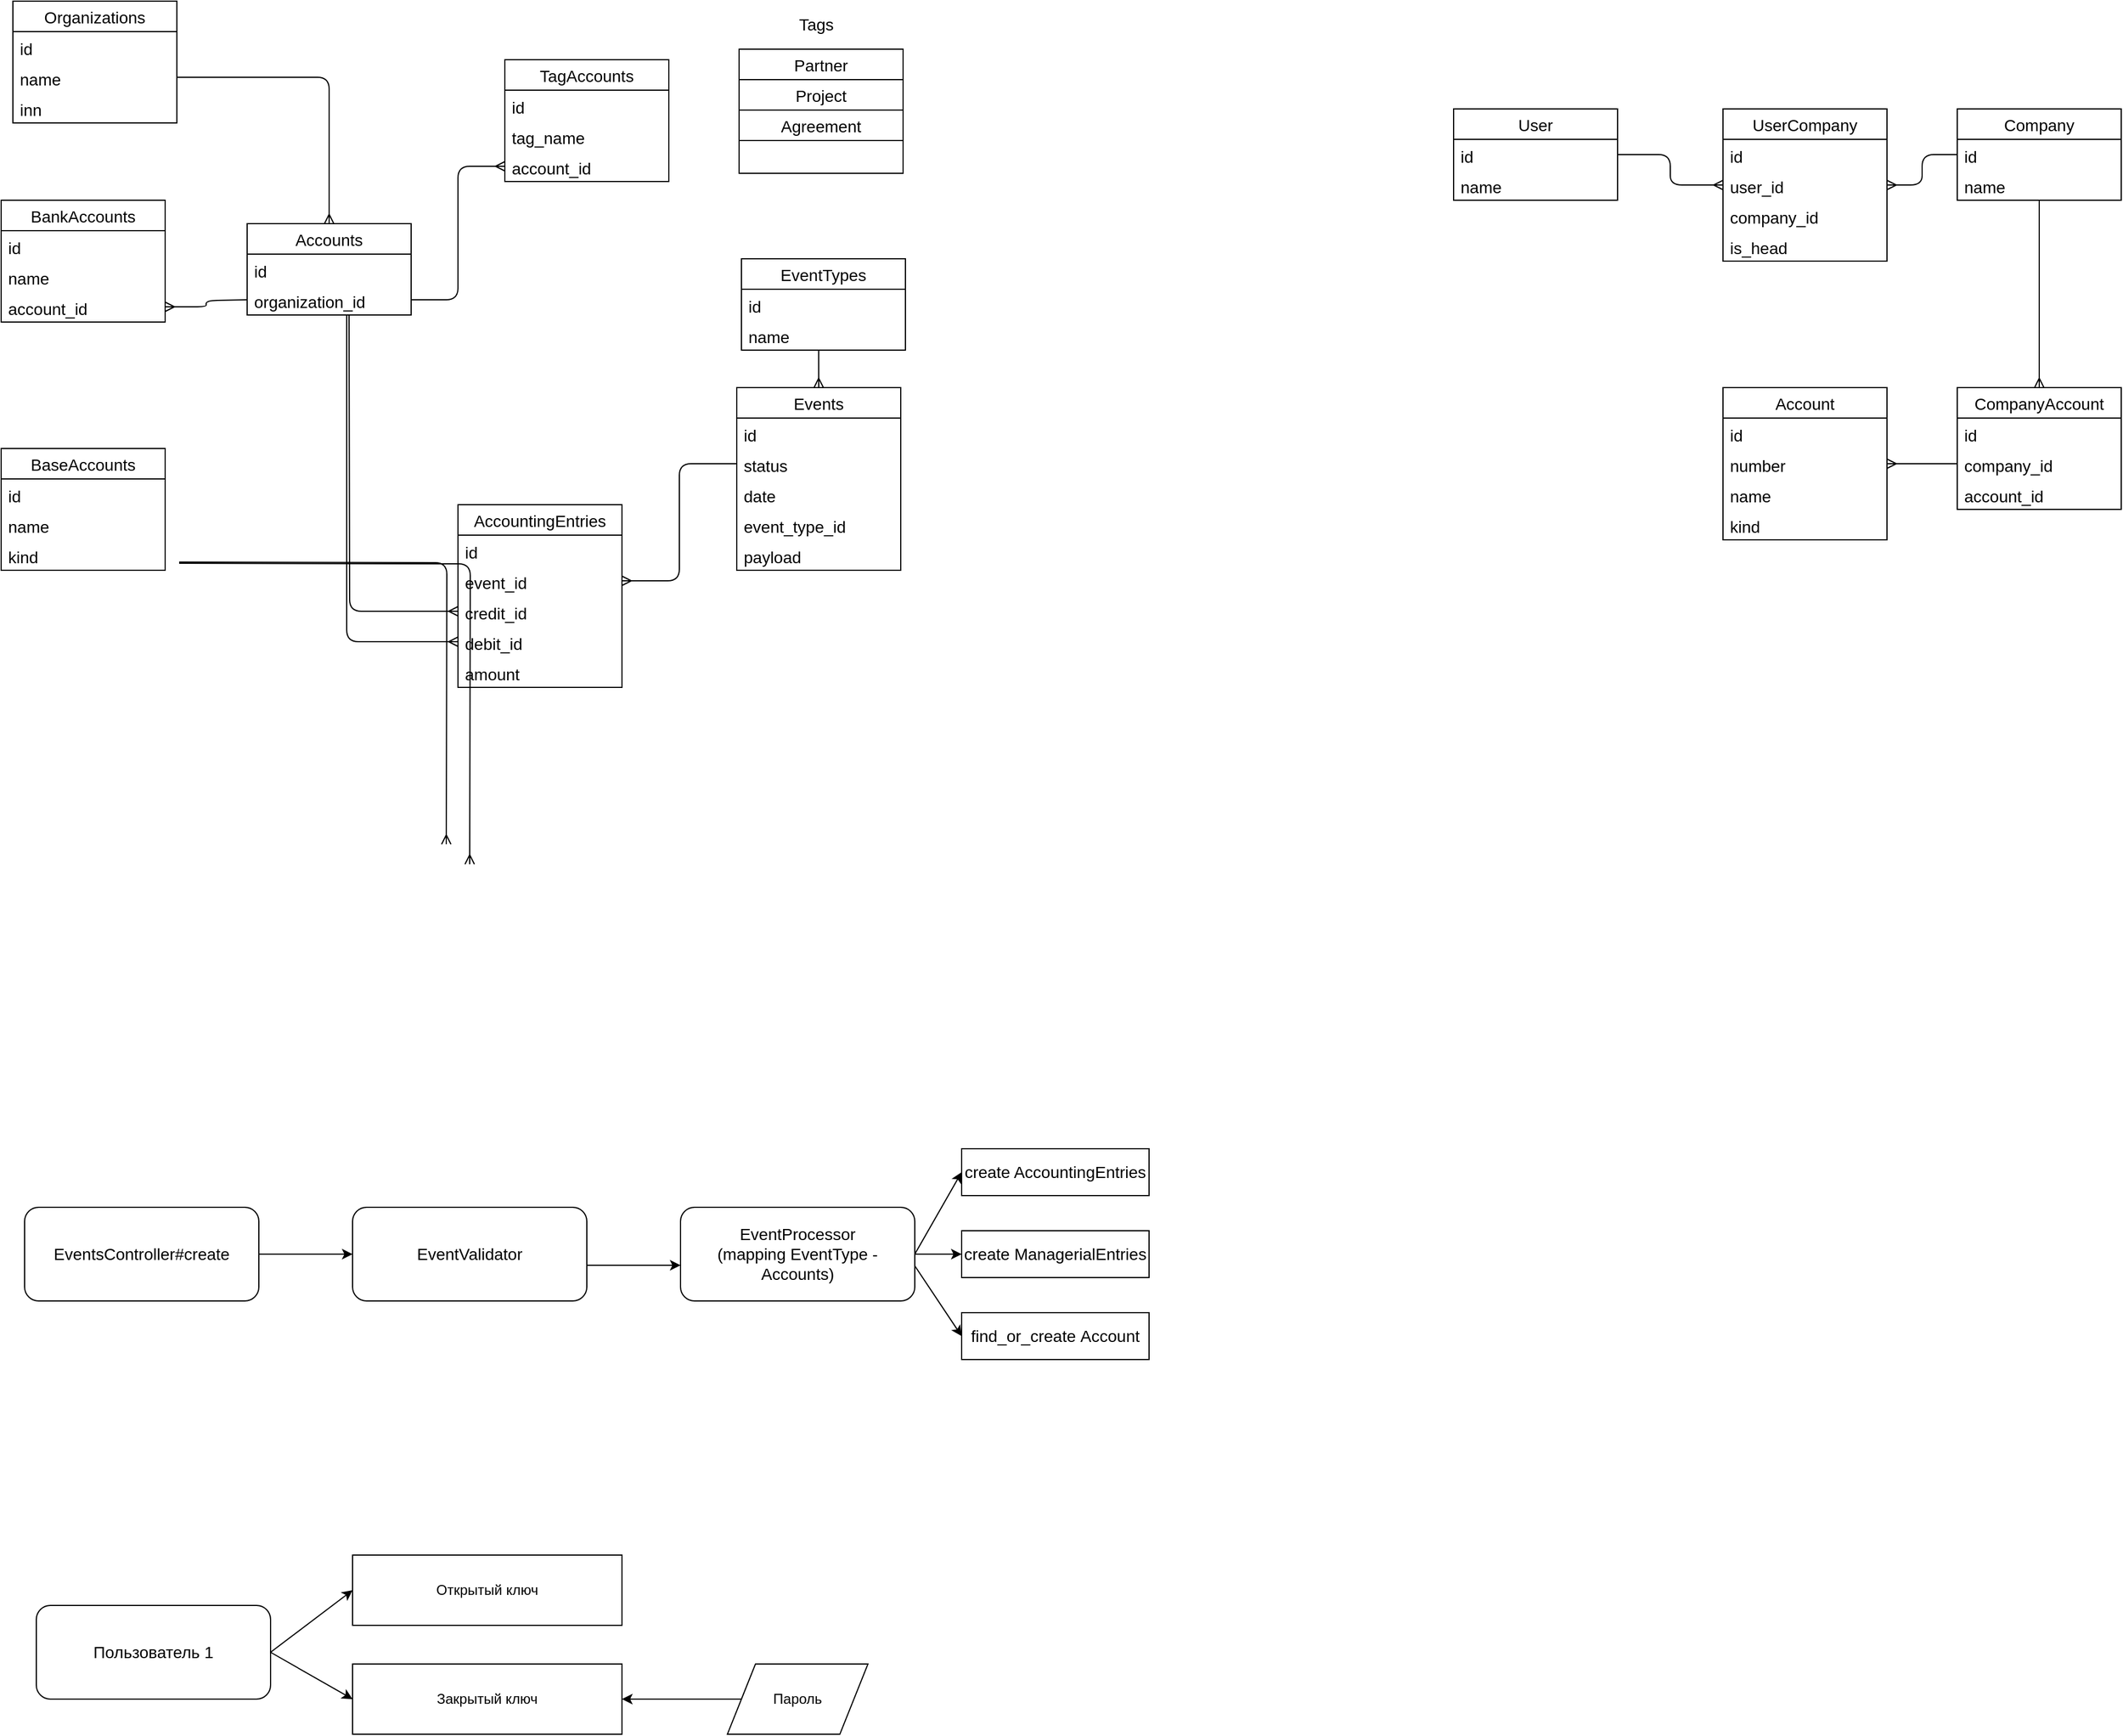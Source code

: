 <mxfile version="13.3.0" type="github">
  <diagram name="Page-1" id="9f46799a-70d6-7492-0946-bef42562c5a5">
    <mxGraphModel dx="438" dy="543" grid="1" gridSize="10" guides="1" tooltips="1" connect="1" arrows="1" fold="1" page="1" pageScale="1" pageWidth="1100" pageHeight="850" background="#ffffff" math="0" shadow="0">
      <root>
        <mxCell id="0" />
        <mxCell id="1" parent="0" />
        <mxCell id="e2F7vwqkQ3G3IU7HkBEM-15" value="" style="endArrow=ERmany;html=1;endFill=0;entryX=0.5;entryY=0;entryDx=0;entryDy=0;edgeStyle=orthogonalEdgeStyle;exitX=1;exitY=0.5;exitDx=0;exitDy=0;" parent="1" source="e2F7vwqkQ3G3IU7HkBEM-13" target="e2F7vwqkQ3G3IU7HkBEM-5" edge="1">
          <mxGeometry width="50" height="50" relative="1" as="geometry">
            <mxPoint x="40" y="230" as="sourcePoint" />
            <mxPoint x="220" y="130" as="targetPoint" />
          </mxGeometry>
        </mxCell>
        <mxCell id="e2F7vwqkQ3G3IU7HkBEM-26" value="" style="endArrow=ERmany;html=1;endFill=0;entryX=0.5;entryY=0;entryDx=0;entryDy=0;edgeStyle=orthogonalEdgeStyle;exitX=0.471;exitY=0.962;exitDx=0;exitDy=0;exitPerimeter=0;" parent="1" source="e2F7vwqkQ3G3IU7HkBEM-19" target="e2F7vwqkQ3G3IU7HkBEM-21" edge="1">
          <mxGeometry width="50" height="50" relative="1" as="geometry">
            <mxPoint x="702" y="174" as="sourcePoint" />
            <mxPoint x="232" y="114" as="targetPoint" />
          </mxGeometry>
        </mxCell>
        <mxCell id="e2F7vwqkQ3G3IU7HkBEM-27" value="AccountingEntries" style="swimlane;fontStyle=0;childLayout=stackLayout;horizontal=1;startSize=26;fillColor=#ffffff;horizontalStack=0;resizeParent=1;resizeParentMax=0;resizeLast=0;collapsible=1;marginBottom=0;swimlaneFillColor=#ffffff;fontSize=14;" parent="1" vertex="1">
          <mxGeometry x="410" y="440" width="140" height="156" as="geometry">
            <mxRectangle x="200" y="110" width="80" height="26" as="alternateBounds" />
          </mxGeometry>
        </mxCell>
        <mxCell id="e2F7vwqkQ3G3IU7HkBEM-28" value="id" style="text;strokeColor=none;fillColor=none;align=left;verticalAlign=top;spacingLeft=4;spacingRight=4;overflow=hidden;rotatable=0;points=[[0,0.5],[1,0.5]];portConstraint=eastwest;fontSize=14;" parent="e2F7vwqkQ3G3IU7HkBEM-27" vertex="1">
          <mxGeometry y="26" width="140" height="26" as="geometry" />
        </mxCell>
        <mxCell id="e2F7vwqkQ3G3IU7HkBEM-32" value="event_id" style="text;strokeColor=none;fillColor=none;align=left;verticalAlign=top;spacingLeft=4;spacingRight=4;overflow=hidden;rotatable=0;points=[[0,0.5],[1,0.5]];portConstraint=eastwest;fontSize=14;" parent="e2F7vwqkQ3G3IU7HkBEM-27" vertex="1">
          <mxGeometry y="52" width="140" height="26" as="geometry" />
        </mxCell>
        <mxCell id="e2F7vwqkQ3G3IU7HkBEM-30" value="credit_id" style="text;strokeColor=none;fillColor=none;align=left;verticalAlign=top;spacingLeft=4;spacingRight=4;overflow=hidden;rotatable=0;points=[[0,0.5],[1,0.5]];portConstraint=eastwest;fontSize=14;" parent="e2F7vwqkQ3G3IU7HkBEM-27" vertex="1">
          <mxGeometry y="78" width="140" height="26" as="geometry" />
        </mxCell>
        <mxCell id="e2F7vwqkQ3G3IU7HkBEM-31" value="debit_id" style="text;strokeColor=none;fillColor=none;align=left;verticalAlign=top;spacingLeft=4;spacingRight=4;overflow=hidden;rotatable=0;points=[[0,0.5],[1,0.5]];portConstraint=eastwest;fontSize=14;" parent="e2F7vwqkQ3G3IU7HkBEM-27" vertex="1">
          <mxGeometry y="104" width="140" height="26" as="geometry" />
        </mxCell>
        <mxCell id="e2F7vwqkQ3G3IU7HkBEM-67" value="amount" style="text;strokeColor=none;fillColor=none;align=left;verticalAlign=top;spacingLeft=4;spacingRight=4;overflow=hidden;rotatable=0;points=[[0,0.5],[1,0.5]];portConstraint=eastwest;fontSize=14;" parent="e2F7vwqkQ3G3IU7HkBEM-27" vertex="1">
          <mxGeometry y="130" width="140" height="26" as="geometry" />
        </mxCell>
        <mxCell id="e2F7vwqkQ3G3IU7HkBEM-33" value="" style="endArrow=ERmany;html=1;endFill=0;edgeStyle=orthogonalEdgeStyle;exitX=0;exitY=0.5;exitDx=0;exitDy=0;entryX=1;entryY=0.5;entryDx=0;entryDy=0;" parent="1" source="e2F7vwqkQ3G3IU7HkBEM-23" target="e2F7vwqkQ3G3IU7HkBEM-32" edge="1">
          <mxGeometry width="50" height="50" relative="1" as="geometry">
            <mxPoint x="775.94" y="391.012" as="sourcePoint" />
            <mxPoint x="580" y="500" as="targetPoint" />
          </mxGeometry>
        </mxCell>
        <mxCell id="e2F7vwqkQ3G3IU7HkBEM-34" value="" style="endArrow=ERmany;html=1;endFill=0;edgeStyle=orthogonalEdgeStyle;entryX=0;entryY=0.5;entryDx=0;entryDy=0;" parent="1" target="e2F7vwqkQ3G3IU7HkBEM-30" edge="1">
          <mxGeometry width="50" height="50" relative="1" as="geometry">
            <mxPoint x="317" y="278" as="sourcePoint" />
            <mxPoint x="560" y="539" as="targetPoint" />
          </mxGeometry>
        </mxCell>
        <mxCell id="e2F7vwqkQ3G3IU7HkBEM-35" value="" style="endArrow=ERmany;html=1;endFill=0;edgeStyle=orthogonalEdgeStyle;entryX=0;entryY=0.5;entryDx=0;entryDy=0;" parent="1" source="e2F7vwqkQ3G3IU7HkBEM-10" target="e2F7vwqkQ3G3IU7HkBEM-31" edge="1">
          <mxGeometry width="50" height="50" relative="1" as="geometry">
            <mxPoint x="250" y="410" as="sourcePoint" />
            <mxPoint x="420" y="565" as="targetPoint" />
            <Array as="points">
              <mxPoint x="315" y="557" />
            </Array>
          </mxGeometry>
        </mxCell>
        <mxCell id="e2F7vwqkQ3G3IU7HkBEM-43" value="" style="endArrow=ERmany;html=1;endFill=0;edgeStyle=orthogonalEdgeStyle;exitX=0.514;exitY=0.962;exitDx=0;exitDy=0;exitPerimeter=0;entryX=0;entryY=0.5;entryDx=0;entryDy=0;" parent="1" edge="1">
          <mxGeometry width="50" height="50" relative="1" as="geometry">
            <mxPoint x="171.96" y="489.012" as="sourcePoint" />
            <mxPoint x="400" y="730" as="targetPoint" />
          </mxGeometry>
        </mxCell>
        <mxCell id="e2F7vwqkQ3G3IU7HkBEM-44" value="" style="endArrow=ERmany;html=1;endFill=0;edgeStyle=orthogonalEdgeStyle;exitX=0.514;exitY=1;exitDx=0;exitDy=0;exitPerimeter=0;entryX=0;entryY=0.5;entryDx=0;entryDy=0;" parent="1" edge="1">
          <mxGeometry width="50" height="50" relative="1" as="geometry">
            <mxPoint x="171.96" y="490" as="sourcePoint" />
            <mxPoint x="420" y="747" as="targetPoint" />
          </mxGeometry>
        </mxCell>
        <mxCell id="e2F7vwqkQ3G3IU7HkBEM-11" value="Organizations" style="swimlane;fontStyle=0;childLayout=stackLayout;horizontal=1;startSize=26;fillColor=#ffffff;horizontalStack=0;resizeParent=1;resizeParentMax=0;resizeLast=0;collapsible=1;marginBottom=0;swimlaneFillColor=#ffffff;fontSize=14;" parent="1" vertex="1">
          <mxGeometry x="30" y="10" width="140" height="104" as="geometry">
            <mxRectangle x="200" y="110" width="80" height="26" as="alternateBounds" />
          </mxGeometry>
        </mxCell>
        <mxCell id="e2F7vwqkQ3G3IU7HkBEM-12" value="id" style="text;strokeColor=none;fillColor=none;align=left;verticalAlign=top;spacingLeft=4;spacingRight=4;overflow=hidden;rotatable=0;points=[[0,0.5],[1,0.5]];portConstraint=eastwest;fontSize=14;" parent="e2F7vwqkQ3G3IU7HkBEM-11" vertex="1">
          <mxGeometry y="26" width="140" height="26" as="geometry" />
        </mxCell>
        <mxCell id="e2F7vwqkQ3G3IU7HkBEM-13" value="name" style="text;strokeColor=none;fillColor=none;align=left;verticalAlign=top;spacingLeft=4;spacingRight=4;overflow=hidden;rotatable=0;points=[[0,0.5],[1,0.5]];portConstraint=eastwest;fontSize=14;" parent="e2F7vwqkQ3G3IU7HkBEM-11" vertex="1">
          <mxGeometry y="52" width="140" height="26" as="geometry" />
        </mxCell>
        <mxCell id="e2F7vwqkQ3G3IU7HkBEM-14" value="inn" style="text;strokeColor=none;fillColor=none;align=left;verticalAlign=top;spacingLeft=4;spacingRight=4;overflow=hidden;rotatable=0;points=[[0,0.5],[1,0.5]];portConstraint=eastwest;fontSize=14;" parent="e2F7vwqkQ3G3IU7HkBEM-11" vertex="1">
          <mxGeometry y="78" width="140" height="26" as="geometry" />
        </mxCell>
        <mxCell id="e2F7vwqkQ3G3IU7HkBEM-56" value="BankAccounts" style="swimlane;fontStyle=0;childLayout=stackLayout;horizontal=1;startSize=26;fillColor=#ffffff;horizontalStack=0;resizeParent=1;resizeParentMax=0;resizeLast=0;collapsible=1;marginBottom=0;swimlaneFillColor=#ffffff;fontSize=14;" parent="1" vertex="1">
          <mxGeometry x="20" y="180" width="140" height="104" as="geometry">
            <mxRectangle x="200" y="200" width="80" height="26" as="alternateBounds" />
          </mxGeometry>
        </mxCell>
        <mxCell id="e2F7vwqkQ3G3IU7HkBEM-57" value="id" style="text;strokeColor=none;fillColor=none;align=left;verticalAlign=top;spacingLeft=4;spacingRight=4;overflow=hidden;rotatable=0;points=[[0,0.5],[1,0.5]];portConstraint=eastwest;fontSize=14;" parent="e2F7vwqkQ3G3IU7HkBEM-56" vertex="1">
          <mxGeometry y="26" width="140" height="26" as="geometry" />
        </mxCell>
        <mxCell id="e2F7vwqkQ3G3IU7HkBEM-58" value="name" style="text;strokeColor=none;fillColor=none;align=left;verticalAlign=top;spacingLeft=4;spacingRight=4;overflow=hidden;rotatable=0;points=[[0,0.5],[1,0.5]];portConstraint=eastwest;fontSize=14;" parent="e2F7vwqkQ3G3IU7HkBEM-56" vertex="1">
          <mxGeometry y="52" width="140" height="26" as="geometry" />
        </mxCell>
        <mxCell id="e2F7vwqkQ3G3IU7HkBEM-59" value="account_id" style="text;strokeColor=none;fillColor=none;align=left;verticalAlign=top;spacingLeft=4;spacingRight=4;overflow=hidden;rotatable=0;points=[[0,0.5],[1,0.5]];portConstraint=eastwest;fontSize=14;" parent="e2F7vwqkQ3G3IU7HkBEM-56" vertex="1">
          <mxGeometry y="78" width="140" height="26" as="geometry" />
        </mxCell>
        <mxCell id="e2F7vwqkQ3G3IU7HkBEM-5" value="Accounts" style="swimlane;fontStyle=0;childLayout=stackLayout;horizontal=1;startSize=26;fillColor=#ffffff;horizontalStack=0;resizeParent=1;resizeParentMax=0;resizeLast=0;collapsible=1;marginBottom=0;swimlaneFillColor=#ffffff;fontSize=14;" parent="1" vertex="1">
          <mxGeometry x="230" y="200" width="140" height="78" as="geometry">
            <mxRectangle x="200" y="200" width="80" height="26" as="alternateBounds" />
          </mxGeometry>
        </mxCell>
        <mxCell id="e2F7vwqkQ3G3IU7HkBEM-8" value="id" style="text;strokeColor=none;fillColor=none;align=left;verticalAlign=top;spacingLeft=4;spacingRight=4;overflow=hidden;rotatable=0;points=[[0,0.5],[1,0.5]];portConstraint=eastwest;fontSize=14;" parent="e2F7vwqkQ3G3IU7HkBEM-5" vertex="1">
          <mxGeometry y="26" width="140" height="26" as="geometry" />
        </mxCell>
        <mxCell id="e2F7vwqkQ3G3IU7HkBEM-10" value="organization_id" style="text;strokeColor=none;fillColor=none;align=left;verticalAlign=top;spacingLeft=4;spacingRight=4;overflow=hidden;rotatable=0;points=[[0,0.5],[1,0.5]];portConstraint=eastwest;fontSize=14;" parent="e2F7vwqkQ3G3IU7HkBEM-5" vertex="1">
          <mxGeometry y="52" width="140" height="26" as="geometry" />
        </mxCell>
        <mxCell id="e2F7vwqkQ3G3IU7HkBEM-70" value="TagAccounts" style="swimlane;fontStyle=0;childLayout=stackLayout;horizontal=1;startSize=26;fillColor=#ffffff;horizontalStack=0;resizeParent=1;resizeParentMax=0;resizeLast=0;collapsible=1;marginBottom=0;swimlaneFillColor=#ffffff;fontSize=14;" parent="1" vertex="1">
          <mxGeometry x="450" y="60" width="140" height="104" as="geometry">
            <mxRectangle x="200" y="200" width="80" height="26" as="alternateBounds" />
          </mxGeometry>
        </mxCell>
        <mxCell id="e2F7vwqkQ3G3IU7HkBEM-71" value="id" style="text;strokeColor=none;fillColor=none;align=left;verticalAlign=top;spacingLeft=4;spacingRight=4;overflow=hidden;rotatable=0;points=[[0,0.5],[1,0.5]];portConstraint=eastwest;fontSize=14;" parent="e2F7vwqkQ3G3IU7HkBEM-70" vertex="1">
          <mxGeometry y="26" width="140" height="26" as="geometry" />
        </mxCell>
        <mxCell id="e2F7vwqkQ3G3IU7HkBEM-72" value="tag_name" style="text;strokeColor=none;fillColor=none;align=left;verticalAlign=top;spacingLeft=4;spacingRight=4;overflow=hidden;rotatable=0;points=[[0,0.5],[1,0.5]];portConstraint=eastwest;fontSize=14;" parent="e2F7vwqkQ3G3IU7HkBEM-70" vertex="1">
          <mxGeometry y="52" width="140" height="26" as="geometry" />
        </mxCell>
        <mxCell id="e2F7vwqkQ3G3IU7HkBEM-75" value="account_id" style="text;strokeColor=none;fillColor=none;align=left;verticalAlign=top;spacingLeft=4;spacingRight=4;overflow=hidden;rotatable=0;points=[[0,0.5],[1,0.5]];portConstraint=eastwest;fontSize=14;" parent="e2F7vwqkQ3G3IU7HkBEM-70" vertex="1">
          <mxGeometry y="78" width="140" height="26" as="geometry" />
        </mxCell>
        <mxCell id="bCxZbBtF5jadTz3_KmkX-8" value="User" style="swimlane;fontStyle=0;childLayout=stackLayout;horizontal=1;startSize=26;fillColor=#ffffff;horizontalStack=0;resizeParent=1;resizeParentMax=0;resizeLast=0;collapsible=1;marginBottom=0;swimlaneFillColor=#ffffff;fontSize=14;" vertex="1" parent="1">
          <mxGeometry x="1260" y="102" width="140" height="78" as="geometry">
            <mxRectangle x="200" y="110" width="80" height="26" as="alternateBounds" />
          </mxGeometry>
        </mxCell>
        <mxCell id="bCxZbBtF5jadTz3_KmkX-13" value="id" style="text;strokeColor=none;fillColor=none;align=left;verticalAlign=top;spacingLeft=4;spacingRight=4;overflow=hidden;rotatable=0;points=[[0,0.5],[1,0.5]];portConstraint=eastwest;fontSize=14;" vertex="1" parent="bCxZbBtF5jadTz3_KmkX-8">
          <mxGeometry y="26" width="140" height="26" as="geometry" />
        </mxCell>
        <mxCell id="bCxZbBtF5jadTz3_KmkX-14" value="name" style="text;strokeColor=none;fillColor=none;align=left;verticalAlign=top;spacingLeft=4;spacingRight=4;overflow=hidden;rotatable=0;points=[[0,0.5],[1,0.5]];portConstraint=eastwest;fontSize=14;" vertex="1" parent="bCxZbBtF5jadTz3_KmkX-8">
          <mxGeometry y="52" width="140" height="26" as="geometry" />
        </mxCell>
        <mxCell id="bCxZbBtF5jadTz3_KmkX-11" value="Company" style="swimlane;fontStyle=0;childLayout=stackLayout;horizontal=1;startSize=26;fillColor=#ffffff;horizontalStack=0;resizeParent=1;resizeParentMax=0;resizeLast=0;collapsible=1;marginBottom=0;swimlaneFillColor=#ffffff;fontSize=14;" vertex="1" parent="1">
          <mxGeometry x="1690" y="102" width="140" height="78" as="geometry">
            <mxRectangle x="200" y="110" width="80" height="26" as="alternateBounds" />
          </mxGeometry>
        </mxCell>
        <mxCell id="bCxZbBtF5jadTz3_KmkX-19" value="id" style="text;strokeColor=none;fillColor=none;align=left;verticalAlign=top;spacingLeft=4;spacingRight=4;overflow=hidden;rotatable=0;points=[[0,0.5],[1,0.5]];portConstraint=eastwest;fontSize=14;" vertex="1" parent="bCxZbBtF5jadTz3_KmkX-11">
          <mxGeometry y="26" width="140" height="26" as="geometry" />
        </mxCell>
        <mxCell id="bCxZbBtF5jadTz3_KmkX-20" value="name" style="text;strokeColor=none;fillColor=none;align=left;verticalAlign=top;spacingLeft=4;spacingRight=4;overflow=hidden;rotatable=0;points=[[0,0.5],[1,0.5]];portConstraint=eastwest;fontSize=14;" vertex="1" parent="bCxZbBtF5jadTz3_KmkX-11">
          <mxGeometry y="52" width="140" height="26" as="geometry" />
        </mxCell>
        <mxCell id="bCxZbBtF5jadTz3_KmkX-12" value="UserCompany" style="swimlane;fontStyle=0;childLayout=stackLayout;horizontal=1;startSize=26;fillColor=#ffffff;horizontalStack=0;resizeParent=1;resizeParentMax=0;resizeLast=0;collapsible=1;marginBottom=0;swimlaneFillColor=#ffffff;fontSize=14;" vertex="1" parent="1">
          <mxGeometry x="1490" y="102" width="140" height="130" as="geometry">
            <mxRectangle x="200" y="110" width="80" height="26" as="alternateBounds" />
          </mxGeometry>
        </mxCell>
        <mxCell id="bCxZbBtF5jadTz3_KmkX-15" value="id" style="text;strokeColor=none;fillColor=none;align=left;verticalAlign=top;spacingLeft=4;spacingRight=4;overflow=hidden;rotatable=0;points=[[0,0.5],[1,0.5]];portConstraint=eastwest;fontSize=14;" vertex="1" parent="bCxZbBtF5jadTz3_KmkX-12">
          <mxGeometry y="26" width="140" height="26" as="geometry" />
        </mxCell>
        <mxCell id="bCxZbBtF5jadTz3_KmkX-16" value="user_id" style="text;strokeColor=none;fillColor=none;align=left;verticalAlign=top;spacingLeft=4;spacingRight=4;overflow=hidden;rotatable=0;points=[[0,0.5],[1,0.5]];portConstraint=eastwest;fontSize=14;" vertex="1" parent="bCxZbBtF5jadTz3_KmkX-12">
          <mxGeometry y="52" width="140" height="26" as="geometry" />
        </mxCell>
        <mxCell id="bCxZbBtF5jadTz3_KmkX-17" value="company_id" style="text;strokeColor=none;fillColor=none;align=left;verticalAlign=top;spacingLeft=4;spacingRight=4;overflow=hidden;rotatable=0;points=[[0,0.5],[1,0.5]];portConstraint=eastwest;fontSize=14;" vertex="1" parent="bCxZbBtF5jadTz3_KmkX-12">
          <mxGeometry y="78" width="140" height="26" as="geometry" />
        </mxCell>
        <mxCell id="bCxZbBtF5jadTz3_KmkX-18" value="is_head" style="text;strokeColor=none;fillColor=none;align=left;verticalAlign=top;spacingLeft=4;spacingRight=4;overflow=hidden;rotatable=0;points=[[0,0.5],[1,0.5]];portConstraint=eastwest;fontSize=14;" vertex="1" parent="bCxZbBtF5jadTz3_KmkX-12">
          <mxGeometry y="104" width="140" height="26" as="geometry" />
        </mxCell>
        <mxCell id="e2F7vwqkQ3G3IU7HkBEM-45" value="EventsController#create" style="rounded=1;whiteSpace=wrap;html=1;fillColor=#ffffff;fontSize=14;" parent="1" vertex="1">
          <mxGeometry x="40" y="1040" width="200" height="80" as="geometry" />
        </mxCell>
        <mxCell id="e2F7vwqkQ3G3IU7HkBEM-46" value="EventValidator" style="rounded=1;whiteSpace=wrap;html=1;fillColor=#ffffff;fontSize=14;" parent="1" vertex="1">
          <mxGeometry x="320" y="1040" width="200" height="80" as="geometry" />
        </mxCell>
        <mxCell id="e2F7vwqkQ3G3IU7HkBEM-47" value="EventProcessor&lt;br&gt;(mapping EventType - Accounts)" style="rounded=1;whiteSpace=wrap;html=1;fillColor=#ffffff;fontSize=14;" parent="1" vertex="1">
          <mxGeometry x="600" y="1040" width="200" height="80" as="geometry" />
        </mxCell>
        <mxCell id="e2F7vwqkQ3G3IU7HkBEM-48" value="" style="endArrow=classic;html=1;fontSize=14;exitX=1;exitY=0.5;exitDx=0;exitDy=0;entryX=0;entryY=0.5;entryDx=0;entryDy=0;" parent="1" source="e2F7vwqkQ3G3IU7HkBEM-45" target="e2F7vwqkQ3G3IU7HkBEM-46" edge="1">
          <mxGeometry width="50" height="50" relative="1" as="geometry">
            <mxPoint x="240" y="1120" as="sourcePoint" />
            <mxPoint x="290" y="1070" as="targetPoint" />
          </mxGeometry>
        </mxCell>
        <mxCell id="e2F7vwqkQ3G3IU7HkBEM-49" value="" style="endArrow=classic;html=1;fontSize=14;exitX=1;exitY=0.5;exitDx=0;exitDy=0;entryX=0;entryY=0.5;entryDx=0;entryDy=0;" parent="1" edge="1">
          <mxGeometry width="50" height="50" relative="1" as="geometry">
            <mxPoint x="520" y="1089.5" as="sourcePoint" />
            <mxPoint x="600" y="1089.5" as="targetPoint" />
          </mxGeometry>
        </mxCell>
        <mxCell id="e2F7vwqkQ3G3IU7HkBEM-50" value="create AccountingEntries" style="rounded=0;whiteSpace=wrap;html=1;fillColor=#ffffff;fontSize=14;" parent="1" vertex="1">
          <mxGeometry x="840" y="990" width="160" height="40" as="geometry" />
        </mxCell>
        <mxCell id="e2F7vwqkQ3G3IU7HkBEM-51" value="create&amp;nbsp;&lt;span&gt;ManagerialEntries&lt;/span&gt;" style="rounded=0;whiteSpace=wrap;html=1;fillColor=#ffffff;fontSize=14;" parent="1" vertex="1">
          <mxGeometry x="840" y="1060" width="160" height="40" as="geometry" />
        </mxCell>
        <mxCell id="bCxZbBtF5jadTz3_KmkX-23" value="Account" style="swimlane;fontStyle=0;childLayout=stackLayout;horizontal=1;startSize=26;fillColor=#ffffff;horizontalStack=0;resizeParent=1;resizeParentMax=0;resizeLast=0;collapsible=1;marginBottom=0;swimlaneFillColor=#ffffff;fontSize=14;" vertex="1" parent="1">
          <mxGeometry x="1490" y="340" width="140" height="130" as="geometry">
            <mxRectangle x="200" y="110" width="80" height="26" as="alternateBounds" />
          </mxGeometry>
        </mxCell>
        <mxCell id="bCxZbBtF5jadTz3_KmkX-24" value="id" style="text;strokeColor=none;fillColor=none;align=left;verticalAlign=top;spacingLeft=4;spacingRight=4;overflow=hidden;rotatable=0;points=[[0,0.5],[1,0.5]];portConstraint=eastwest;fontSize=14;" vertex="1" parent="bCxZbBtF5jadTz3_KmkX-23">
          <mxGeometry y="26" width="140" height="26" as="geometry" />
        </mxCell>
        <mxCell id="bCxZbBtF5jadTz3_KmkX-26" value="number" style="text;strokeColor=none;fillColor=none;align=left;verticalAlign=top;spacingLeft=4;spacingRight=4;overflow=hidden;rotatable=0;points=[[0,0.5],[1,0.5]];portConstraint=eastwest;fontSize=14;" vertex="1" parent="bCxZbBtF5jadTz3_KmkX-23">
          <mxGeometry y="52" width="140" height="26" as="geometry" />
        </mxCell>
        <mxCell id="bCxZbBtF5jadTz3_KmkX-27" value="name" style="text;strokeColor=none;fillColor=none;align=left;verticalAlign=top;spacingLeft=4;spacingRight=4;overflow=hidden;rotatable=0;points=[[0,0.5],[1,0.5]];portConstraint=eastwest;fontSize=14;" vertex="1" parent="bCxZbBtF5jadTz3_KmkX-23">
          <mxGeometry y="78" width="140" height="26" as="geometry" />
        </mxCell>
        <mxCell id="bCxZbBtF5jadTz3_KmkX-25" value="kind" style="text;strokeColor=none;fillColor=none;align=left;verticalAlign=top;spacingLeft=4;spacingRight=4;overflow=hidden;rotatable=0;points=[[0,0.5],[1,0.5]];portConstraint=eastwest;fontSize=14;" vertex="1" parent="bCxZbBtF5jadTz3_KmkX-23">
          <mxGeometry y="104" width="140" height="26" as="geometry" />
        </mxCell>
        <mxCell id="bCxZbBtF5jadTz3_KmkX-28" value="CompanyAccount" style="swimlane;fontStyle=0;childLayout=stackLayout;horizontal=1;startSize=26;fillColor=#ffffff;horizontalStack=0;resizeParent=1;resizeParentMax=0;resizeLast=0;collapsible=1;marginBottom=0;swimlaneFillColor=#ffffff;fontSize=14;" vertex="1" parent="1">
          <mxGeometry x="1690" y="340" width="140" height="104" as="geometry">
            <mxRectangle x="200" y="110" width="80" height="26" as="alternateBounds" />
          </mxGeometry>
        </mxCell>
        <mxCell id="bCxZbBtF5jadTz3_KmkX-29" value="id" style="text;strokeColor=none;fillColor=none;align=left;verticalAlign=top;spacingLeft=4;spacingRight=4;overflow=hidden;rotatable=0;points=[[0,0.5],[1,0.5]];portConstraint=eastwest;fontSize=14;" vertex="1" parent="bCxZbBtF5jadTz3_KmkX-28">
          <mxGeometry y="26" width="140" height="26" as="geometry" />
        </mxCell>
        <mxCell id="bCxZbBtF5jadTz3_KmkX-30" value="company_id" style="text;strokeColor=none;fillColor=none;align=left;verticalAlign=top;spacingLeft=4;spacingRight=4;overflow=hidden;rotatable=0;points=[[0,0.5],[1,0.5]];portConstraint=eastwest;fontSize=14;" vertex="1" parent="bCxZbBtF5jadTz3_KmkX-28">
          <mxGeometry y="52" width="140" height="26" as="geometry" />
        </mxCell>
        <mxCell id="bCxZbBtF5jadTz3_KmkX-31" value="account_id" style="text;strokeColor=none;fillColor=none;align=left;verticalAlign=top;spacingLeft=4;spacingRight=4;overflow=hidden;rotatable=0;points=[[0,0.5],[1,0.5]];portConstraint=eastwest;fontSize=14;" vertex="1" parent="bCxZbBtF5jadTz3_KmkX-28">
          <mxGeometry y="78" width="140" height="26" as="geometry" />
        </mxCell>
        <mxCell id="e2F7vwqkQ3G3IU7HkBEM-52" value="find_or_create&amp;nbsp;&lt;span&gt;Account&lt;/span&gt;" style="rounded=0;whiteSpace=wrap;html=1;fillColor=#ffffff;fontSize=14;" parent="1" vertex="1">
          <mxGeometry x="840" y="1130" width="160" height="40" as="geometry" />
        </mxCell>
        <mxCell id="e2F7vwqkQ3G3IU7HkBEM-53" value="" style="endArrow=classic;html=1;fontSize=14;exitX=1;exitY=0.5;exitDx=0;exitDy=0;entryX=0;entryY=0.5;entryDx=0;entryDy=0;" parent="1" source="e2F7vwqkQ3G3IU7HkBEM-47" target="e2F7vwqkQ3G3IU7HkBEM-50" edge="1">
          <mxGeometry width="50" height="50" relative="1" as="geometry">
            <mxPoint x="530" y="1099.5" as="sourcePoint" />
            <mxPoint x="610" y="1099.5" as="targetPoint" />
          </mxGeometry>
        </mxCell>
        <mxCell id="e2F7vwqkQ3G3IU7HkBEM-54" value="" style="endArrow=classic;html=1;fontSize=14;entryX=0;entryY=0.5;entryDx=0;entryDy=0;" parent="1" target="e2F7vwqkQ3G3IU7HkBEM-52" edge="1">
          <mxGeometry width="50" height="50" relative="1" as="geometry">
            <mxPoint x="800" y="1090" as="sourcePoint" />
            <mxPoint x="850" y="1030" as="targetPoint" />
          </mxGeometry>
        </mxCell>
        <mxCell id="e2F7vwqkQ3G3IU7HkBEM-55" value="" style="endArrow=classic;html=1;fontSize=14;entryX=0;entryY=0.5;entryDx=0;entryDy=0;exitX=1;exitY=0.5;exitDx=0;exitDy=0;" parent="1" source="e2F7vwqkQ3G3IU7HkBEM-47" target="e2F7vwqkQ3G3IU7HkBEM-51" edge="1">
          <mxGeometry width="50" height="50" relative="1" as="geometry">
            <mxPoint x="810" y="1100" as="sourcePoint" />
            <mxPoint x="850" y="1170" as="targetPoint" />
          </mxGeometry>
        </mxCell>
        <mxCell id="e2F7vwqkQ3G3IU7HkBEM-60" value="" style="endArrow=ERmany;html=1;endFill=0;entryX=1;entryY=0.5;entryDx=0;entryDy=0;edgeStyle=orthogonalEdgeStyle;" parent="1" target="e2F7vwqkQ3G3IU7HkBEM-59" edge="1">
          <mxGeometry width="50" height="50" relative="1" as="geometry">
            <mxPoint x="230" y="265.059" as="sourcePoint" />
            <mxPoint x="280" y="210" as="targetPoint" />
          </mxGeometry>
        </mxCell>
        <mxCell id="e2F7vwqkQ3G3IU7HkBEM-77" value="" style="endArrow=ERmany;html=1;endFill=0;entryX=0;entryY=0.5;entryDx=0;entryDy=0;edgeStyle=orthogonalEdgeStyle;exitX=1;exitY=0.5;exitDx=0;exitDy=0;" parent="1" source="e2F7vwqkQ3G3IU7HkBEM-10" target="e2F7vwqkQ3G3IU7HkBEM-75" edge="1">
          <mxGeometry width="50" height="50" relative="1" as="geometry">
            <mxPoint x="180" y="85" as="sourcePoint" />
            <mxPoint x="310" y="210" as="targetPoint" />
          </mxGeometry>
        </mxCell>
        <mxCell id="e2F7vwqkQ3G3IU7HkBEM-90" value="" style="group" parent="1" vertex="1" connectable="0">
          <mxGeometry x="650" y="51" width="140" height="80" as="geometry" />
        </mxCell>
        <mxCell id="e2F7vwqkQ3G3IU7HkBEM-78" value="Partner" style="swimlane;fontStyle=0;childLayout=stackLayout;horizontal=1;startSize=26;fillColor=#ffffff;horizontalStack=0;resizeParent=1;resizeParentMax=0;resizeLast=0;collapsible=1;marginBottom=0;swimlaneFillColor=#ffffff;fontSize=14;" parent="e2F7vwqkQ3G3IU7HkBEM-90" vertex="1">
          <mxGeometry width="140" height="106" as="geometry">
            <mxRectangle x="200" y="200" width="80" height="26" as="alternateBounds" />
          </mxGeometry>
        </mxCell>
        <mxCell id="e2F7vwqkQ3G3IU7HkBEM-88" value="Project" style="swimlane;fontStyle=0;childLayout=stackLayout;horizontal=1;startSize=26;fillColor=#ffffff;horizontalStack=0;resizeParent=1;resizeParentMax=0;resizeLast=0;collapsible=1;marginBottom=0;swimlaneFillColor=#ffffff;fontSize=14;" parent="e2F7vwqkQ3G3IU7HkBEM-78" vertex="1">
          <mxGeometry y="26" width="140" height="80" as="geometry">
            <mxRectangle x="200" y="200" width="80" height="26" as="alternateBounds" />
          </mxGeometry>
        </mxCell>
        <mxCell id="e2F7vwqkQ3G3IU7HkBEM-92" value="Agreement" style="swimlane;fontStyle=0;childLayout=stackLayout;horizontal=1;startSize=26;fillColor=#ffffff;horizontalStack=0;resizeParent=1;resizeParentMax=0;resizeLast=0;collapsible=1;marginBottom=0;swimlaneFillColor=#ffffff;fontSize=14;" parent="e2F7vwqkQ3G3IU7HkBEM-88" vertex="1">
          <mxGeometry y="26" width="140" height="54" as="geometry">
            <mxRectangle x="200" y="200" width="80" height="26" as="alternateBounds" />
          </mxGeometry>
        </mxCell>
        <mxCell id="e2F7vwqkQ3G3IU7HkBEM-93" value="Tags" style="text;html=1;strokeColor=none;fillColor=none;align=center;verticalAlign=middle;whiteSpace=wrap;rounded=0;fontSize=14;" parent="1" vertex="1">
          <mxGeometry x="696" y="20" width="40" height="20" as="geometry" />
        </mxCell>
        <mxCell id="e2F7vwqkQ3G3IU7HkBEM-21" value="Events" style="swimlane;fontStyle=0;childLayout=stackLayout;horizontal=1;startSize=26;fillColor=#ffffff;horizontalStack=0;resizeParent=1;resizeParentMax=0;resizeLast=0;collapsible=1;marginBottom=0;swimlaneFillColor=#ffffff;fontSize=14;" parent="1" vertex="1">
          <mxGeometry x="648" y="340" width="140" height="156" as="geometry">
            <mxRectangle x="200" y="110" width="80" height="26" as="alternateBounds" />
          </mxGeometry>
        </mxCell>
        <mxCell id="e2F7vwqkQ3G3IU7HkBEM-22" value="id" style="text;strokeColor=none;fillColor=none;align=left;verticalAlign=top;spacingLeft=4;spacingRight=4;overflow=hidden;rotatable=0;points=[[0,0.5],[1,0.5]];portConstraint=eastwest;fontSize=14;" parent="e2F7vwqkQ3G3IU7HkBEM-21" vertex="1">
          <mxGeometry y="26" width="140" height="26" as="geometry" />
        </mxCell>
        <mxCell id="e2F7vwqkQ3G3IU7HkBEM-23" value="status" style="text;strokeColor=none;fillColor=none;align=left;verticalAlign=top;spacingLeft=4;spacingRight=4;overflow=hidden;rotatable=0;points=[[0,0.5],[1,0.5]];portConstraint=eastwest;fontSize=14;" parent="e2F7vwqkQ3G3IU7HkBEM-21" vertex="1">
          <mxGeometry y="52" width="140" height="26" as="geometry" />
        </mxCell>
        <mxCell id="e2F7vwqkQ3G3IU7HkBEM-25" value="date" style="text;strokeColor=none;fillColor=none;align=left;verticalAlign=top;spacingLeft=4;spacingRight=4;overflow=hidden;rotatable=0;points=[[0,0.5],[1,0.5]];portConstraint=eastwest;fontSize=14;" parent="e2F7vwqkQ3G3IU7HkBEM-21" vertex="1">
          <mxGeometry y="78" width="140" height="26" as="geometry" />
        </mxCell>
        <mxCell id="e2F7vwqkQ3G3IU7HkBEM-69" value="event_type_id" style="text;strokeColor=none;fillColor=none;align=left;verticalAlign=top;spacingLeft=4;spacingRight=4;overflow=hidden;rotatable=0;points=[[0,0.5],[1,0.5]];portConstraint=eastwest;fontSize=14;" parent="e2F7vwqkQ3G3IU7HkBEM-21" vertex="1">
          <mxGeometry y="104" width="140" height="26" as="geometry" />
        </mxCell>
        <mxCell id="e2F7vwqkQ3G3IU7HkBEM-24" value="payload" style="text;strokeColor=none;fillColor=none;align=left;verticalAlign=top;spacingLeft=4;spacingRight=4;overflow=hidden;rotatable=0;points=[[0,0.5],[1,0.5]];portConstraint=eastwest;fontSize=14;" parent="e2F7vwqkQ3G3IU7HkBEM-21" vertex="1">
          <mxGeometry y="130" width="140" height="26" as="geometry" />
        </mxCell>
        <mxCell id="e2F7vwqkQ3G3IU7HkBEM-17" value="EventTypes" style="swimlane;fontStyle=0;childLayout=stackLayout;horizontal=1;startSize=26;fillColor=#ffffff;horizontalStack=0;resizeParent=1;resizeParentMax=0;resizeLast=0;collapsible=1;marginBottom=0;swimlaneFillColor=#ffffff;fontSize=14;" parent="1" vertex="1">
          <mxGeometry x="652" y="230" width="140" height="78" as="geometry">
            <mxRectangle x="200" y="110" width="80" height="26" as="alternateBounds" />
          </mxGeometry>
        </mxCell>
        <mxCell id="e2F7vwqkQ3G3IU7HkBEM-18" value="id" style="text;strokeColor=none;fillColor=none;align=left;verticalAlign=top;spacingLeft=4;spacingRight=4;overflow=hidden;rotatable=0;points=[[0,0.5],[1,0.5]];portConstraint=eastwest;fontSize=14;" parent="e2F7vwqkQ3G3IU7HkBEM-17" vertex="1">
          <mxGeometry y="26" width="140" height="26" as="geometry" />
        </mxCell>
        <mxCell id="e2F7vwqkQ3G3IU7HkBEM-19" value="name" style="text;strokeColor=none;fillColor=none;align=left;verticalAlign=top;spacingLeft=4;spacingRight=4;overflow=hidden;rotatable=0;points=[[0,0.5],[1,0.5]];portConstraint=eastwest;fontSize=14;" parent="e2F7vwqkQ3G3IU7HkBEM-17" vertex="1">
          <mxGeometry y="52" width="140" height="26" as="geometry" />
        </mxCell>
        <mxCell id="e2F7vwqkQ3G3IU7HkBEM-94" value="BaseAccounts" style="swimlane;fontStyle=0;childLayout=stackLayout;horizontal=1;startSize=26;fillColor=#ffffff;horizontalStack=0;resizeParent=1;resizeParentMax=0;resizeLast=0;collapsible=1;marginBottom=0;swimlaneFillColor=#ffffff;fontSize=14;" parent="1" vertex="1">
          <mxGeometry x="20" y="392" width="140" height="104" as="geometry">
            <mxRectangle x="200" y="200" width="80" height="26" as="alternateBounds" />
          </mxGeometry>
        </mxCell>
        <mxCell id="e2F7vwqkQ3G3IU7HkBEM-95" value="id" style="text;strokeColor=none;fillColor=none;align=left;verticalAlign=top;spacingLeft=4;spacingRight=4;overflow=hidden;rotatable=0;points=[[0,0.5],[1,0.5]];portConstraint=eastwest;fontSize=14;" parent="e2F7vwqkQ3G3IU7HkBEM-94" vertex="1">
          <mxGeometry y="26" width="140" height="26" as="geometry" />
        </mxCell>
        <mxCell id="e2F7vwqkQ3G3IU7HkBEM-96" value="name" style="text;strokeColor=none;fillColor=none;align=left;verticalAlign=top;spacingLeft=4;spacingRight=4;overflow=hidden;rotatable=0;points=[[0,0.5],[1,0.5]];portConstraint=eastwest;fontSize=14;" parent="e2F7vwqkQ3G3IU7HkBEM-94" vertex="1">
          <mxGeometry y="52" width="140" height="26" as="geometry" />
        </mxCell>
        <mxCell id="e2F7vwqkQ3G3IU7HkBEM-98" value="kind" style="text;strokeColor=none;fillColor=none;align=left;verticalAlign=top;spacingLeft=4;spacingRight=4;overflow=hidden;rotatable=0;points=[[0,0.5],[1,0.5]];portConstraint=eastwest;fontSize=14;" parent="e2F7vwqkQ3G3IU7HkBEM-94" vertex="1">
          <mxGeometry y="78" width="140" height="26" as="geometry" />
        </mxCell>
        <mxCell id="bCxZbBtF5jadTz3_KmkX-1" value="Пользователь 1" style="rounded=1;whiteSpace=wrap;html=1;fillColor=#ffffff;fontSize=14;" vertex="1" parent="1">
          <mxGeometry x="50" y="1380" width="200" height="80" as="geometry" />
        </mxCell>
        <mxCell id="bCxZbBtF5jadTz3_KmkX-2" value="Открытый ключ" style="rounded=0;whiteSpace=wrap;html=1;" vertex="1" parent="1">
          <mxGeometry x="320" y="1337" width="230" height="60" as="geometry" />
        </mxCell>
        <mxCell id="bCxZbBtF5jadTz3_KmkX-3" value="Закрытый ключ" style="rounded=0;whiteSpace=wrap;html=1;" vertex="1" parent="1">
          <mxGeometry x="320" y="1430" width="230" height="60" as="geometry" />
        </mxCell>
        <mxCell id="bCxZbBtF5jadTz3_KmkX-4" value="Пароль" style="shape=parallelogram;perimeter=parallelogramPerimeter;whiteSpace=wrap;html=1;" vertex="1" parent="1">
          <mxGeometry x="640" y="1430" width="120" height="60" as="geometry" />
        </mxCell>
        <mxCell id="bCxZbBtF5jadTz3_KmkX-5" value="" style="endArrow=classic;html=1;exitX=0;exitY=0.5;exitDx=0;exitDy=0;entryX=1;entryY=0.5;entryDx=0;entryDy=0;" edge="1" parent="1" source="bCxZbBtF5jadTz3_KmkX-4" target="bCxZbBtF5jadTz3_KmkX-3">
          <mxGeometry width="50" height="50" relative="1" as="geometry">
            <mxPoint x="580" y="1410" as="sourcePoint" />
            <mxPoint x="630" y="1360" as="targetPoint" />
          </mxGeometry>
        </mxCell>
        <mxCell id="bCxZbBtF5jadTz3_KmkX-6" value="" style="endArrow=classic;html=1;exitX=1;exitY=0.5;exitDx=0;exitDy=0;entryX=0;entryY=0.5;entryDx=0;entryDy=0;" edge="1" parent="1" source="bCxZbBtF5jadTz3_KmkX-1" target="bCxZbBtF5jadTz3_KmkX-3">
          <mxGeometry width="50" height="50" relative="1" as="geometry">
            <mxPoint x="662" y="1470" as="sourcePoint" />
            <mxPoint x="560" y="1470" as="targetPoint" />
          </mxGeometry>
        </mxCell>
        <mxCell id="bCxZbBtF5jadTz3_KmkX-7" value="" style="endArrow=classic;html=1;exitX=1;exitY=0.5;exitDx=0;exitDy=0;entryX=0;entryY=0.5;entryDx=0;entryDy=0;" edge="1" parent="1" source="bCxZbBtF5jadTz3_KmkX-1" target="bCxZbBtF5jadTz3_KmkX-2">
          <mxGeometry width="50" height="50" relative="1" as="geometry">
            <mxPoint x="260" y="1430" as="sourcePoint" />
            <mxPoint x="330" y="1470" as="targetPoint" />
          </mxGeometry>
        </mxCell>
        <mxCell id="bCxZbBtF5jadTz3_KmkX-21" value="" style="endArrow=ERmany;html=1;exitX=1;exitY=0.5;exitDx=0;exitDy=0;entryX=0;entryY=0.5;entryDx=0;entryDy=0;edgeStyle=orthogonalEdgeStyle;endFill=0;" edge="1" parent="1" source="bCxZbBtF5jadTz3_KmkX-13" target="bCxZbBtF5jadTz3_KmkX-16">
          <mxGeometry width="50" height="50" relative="1" as="geometry">
            <mxPoint x="1510" y="410" as="sourcePoint" />
            <mxPoint x="1560" y="360" as="targetPoint" />
          </mxGeometry>
        </mxCell>
        <mxCell id="bCxZbBtF5jadTz3_KmkX-22" value="" style="endArrow=ERmany;html=1;exitX=0;exitY=0.5;exitDx=0;exitDy=0;entryX=1;entryY=0.5;entryDx=0;entryDy=0;edgeStyle=orthogonalEdgeStyle;endFill=0;" edge="1" parent="1" source="bCxZbBtF5jadTz3_KmkX-19" target="bCxZbBtF5jadTz3_KmkX-16">
          <mxGeometry width="50" height="50" relative="1" as="geometry">
            <mxPoint x="1410" y="151" as="sourcePoint" />
            <mxPoint x="1500" y="177" as="targetPoint" />
          </mxGeometry>
        </mxCell>
        <mxCell id="bCxZbBtF5jadTz3_KmkX-33" value="" style="endArrow=ERmany;html=1;exitX=0;exitY=0.5;exitDx=0;exitDy=0;entryX=1;entryY=0.5;entryDx=0;entryDy=0;edgeStyle=orthogonalEdgeStyle;endFill=0;" edge="1" parent="1" source="bCxZbBtF5jadTz3_KmkX-30" target="bCxZbBtF5jadTz3_KmkX-26">
          <mxGeometry width="50" height="50" relative="1" as="geometry">
            <mxPoint x="1700" y="151" as="sourcePoint" />
            <mxPoint x="1640" y="177" as="targetPoint" />
          </mxGeometry>
        </mxCell>
        <mxCell id="bCxZbBtF5jadTz3_KmkX-34" value="" style="endArrow=ERmany;html=1;entryX=0.5;entryY=0;entryDx=0;entryDy=0;edgeStyle=orthogonalEdgeStyle;endFill=0;" edge="1" parent="1" source="bCxZbBtF5jadTz3_KmkX-20" target="bCxZbBtF5jadTz3_KmkX-28">
          <mxGeometry width="50" height="50" relative="1" as="geometry">
            <mxPoint x="1700" y="415" as="sourcePoint" />
            <mxPoint x="1640" y="415" as="targetPoint" />
            <Array as="points">
              <mxPoint x="1760" y="240" />
              <mxPoint x="1760" y="240" />
            </Array>
          </mxGeometry>
        </mxCell>
      </root>
    </mxGraphModel>
  </diagram>
</mxfile>
